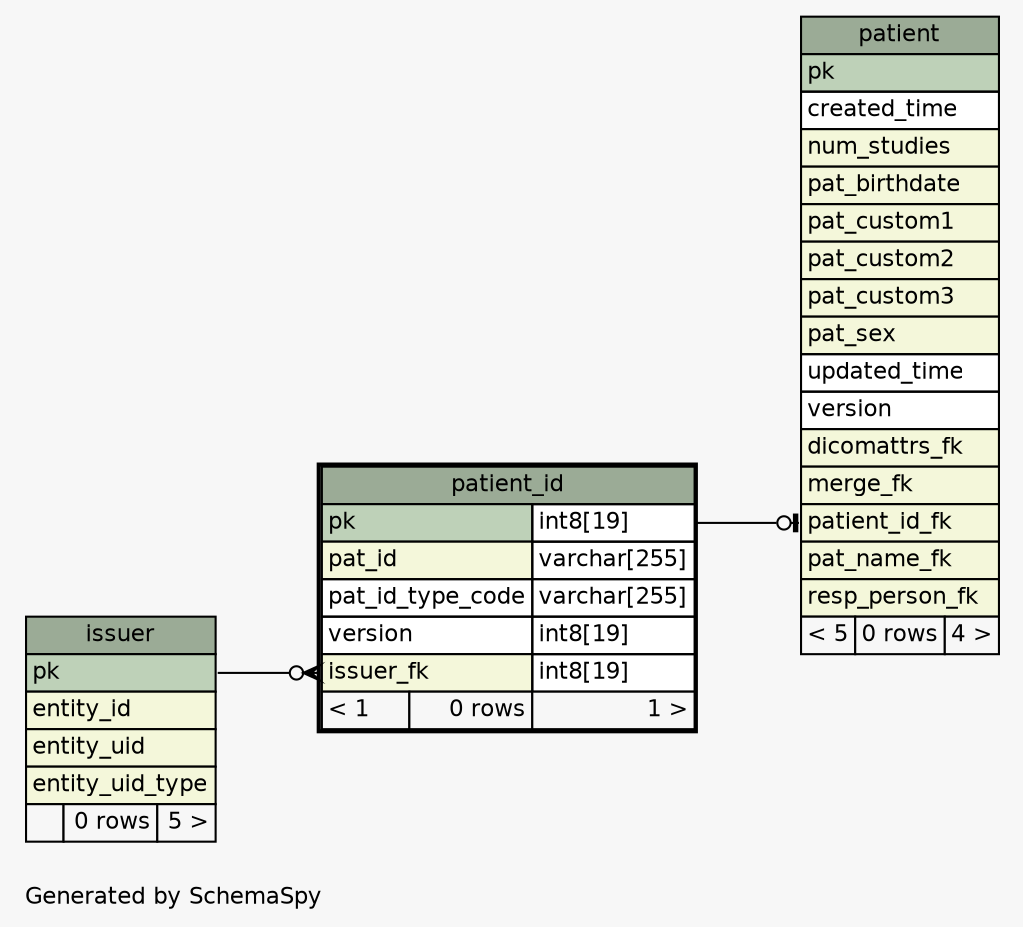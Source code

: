 // dot 2.38.0 on Linux 4.13.0-37-generic
// SchemaSpy rev 590
digraph "oneDegreeRelationshipsDiagram" {
  graph [
    rankdir="RL"
    bgcolor="#f7f7f7"
    label="\nGenerated by SchemaSpy"
    labeljust="l"
    nodesep="0.18"
    ranksep="0.46"
    fontname="Helvetica"
    fontsize="11"
  ];
  node [
    fontname="Helvetica"
    fontsize="11"
    shape="plaintext"
  ];
  edge [
    arrowsize="0.8"
  ];
  "patient":"patient_id_fk":w -> "patient_id":"pk.type":e [arrowhead=none dir=back arrowtail=teeodot];
  "patient_id":"issuer_fk":w -> "issuer":"pk":e [arrowhead=none dir=back arrowtail=crowodot];
  "issuer" [
    label=<
    <TABLE BORDER="0" CELLBORDER="1" CELLSPACING="0" BGCOLOR="#ffffff">
      <TR><TD COLSPAN="3" BGCOLOR="#9bab96" ALIGN="CENTER">issuer</TD></TR>
      <TR><TD PORT="pk" COLSPAN="3" BGCOLOR="#bed1b8" ALIGN="LEFT">pk</TD></TR>
      <TR><TD PORT="entity_id" COLSPAN="3" BGCOLOR="#f4f7da" ALIGN="LEFT">entity_id</TD></TR>
      <TR><TD PORT="entity_uid" COLSPAN="3" BGCOLOR="#f4f7da" ALIGN="LEFT">entity_uid</TD></TR>
      <TR><TD PORT="entity_uid_type" COLSPAN="3" BGCOLOR="#f4f7da" ALIGN="LEFT">entity_uid_type</TD></TR>
      <TR><TD ALIGN="LEFT" BGCOLOR="#f7f7f7">  </TD><TD ALIGN="RIGHT" BGCOLOR="#f7f7f7">0 rows</TD><TD ALIGN="RIGHT" BGCOLOR="#f7f7f7">5 &gt;</TD></TR>
    </TABLE>>
    URL="issuer.html"
    tooltip="issuer"
  ];
  "patient" [
    label=<
    <TABLE BORDER="0" CELLBORDER="1" CELLSPACING="0" BGCOLOR="#ffffff">
      <TR><TD COLSPAN="3" BGCOLOR="#9bab96" ALIGN="CENTER">patient</TD></TR>
      <TR><TD PORT="pk" COLSPAN="3" BGCOLOR="#bed1b8" ALIGN="LEFT">pk</TD></TR>
      <TR><TD PORT="created_time" COLSPAN="3" ALIGN="LEFT">created_time</TD></TR>
      <TR><TD PORT="num_studies" COLSPAN="3" BGCOLOR="#f4f7da" ALIGN="LEFT">num_studies</TD></TR>
      <TR><TD PORT="pat_birthdate" COLSPAN="3" BGCOLOR="#f4f7da" ALIGN="LEFT">pat_birthdate</TD></TR>
      <TR><TD PORT="pat_custom1" COLSPAN="3" BGCOLOR="#f4f7da" ALIGN="LEFT">pat_custom1</TD></TR>
      <TR><TD PORT="pat_custom2" COLSPAN="3" BGCOLOR="#f4f7da" ALIGN="LEFT">pat_custom2</TD></TR>
      <TR><TD PORT="pat_custom3" COLSPAN="3" BGCOLOR="#f4f7da" ALIGN="LEFT">pat_custom3</TD></TR>
      <TR><TD PORT="pat_sex" COLSPAN="3" BGCOLOR="#f4f7da" ALIGN="LEFT">pat_sex</TD></TR>
      <TR><TD PORT="updated_time" COLSPAN="3" ALIGN="LEFT">updated_time</TD></TR>
      <TR><TD PORT="version" COLSPAN="3" ALIGN="LEFT">version</TD></TR>
      <TR><TD PORT="dicomattrs_fk" COLSPAN="3" BGCOLOR="#f4f7da" ALIGN="LEFT">dicomattrs_fk</TD></TR>
      <TR><TD PORT="merge_fk" COLSPAN="3" BGCOLOR="#f4f7da" ALIGN="LEFT">merge_fk</TD></TR>
      <TR><TD PORT="patient_id_fk" COLSPAN="3" BGCOLOR="#f4f7da" ALIGN="LEFT">patient_id_fk</TD></TR>
      <TR><TD PORT="pat_name_fk" COLSPAN="3" BGCOLOR="#f4f7da" ALIGN="LEFT">pat_name_fk</TD></TR>
      <TR><TD PORT="resp_person_fk" COLSPAN="3" BGCOLOR="#f4f7da" ALIGN="LEFT">resp_person_fk</TD></TR>
      <TR><TD ALIGN="LEFT" BGCOLOR="#f7f7f7">&lt; 5</TD><TD ALIGN="RIGHT" BGCOLOR="#f7f7f7">0 rows</TD><TD ALIGN="RIGHT" BGCOLOR="#f7f7f7">4 &gt;</TD></TR>
    </TABLE>>
    URL="patient.html"
    tooltip="patient"
  ];
  "patient_id" [
    label=<
    <TABLE BORDER="2" CELLBORDER="1" CELLSPACING="0" BGCOLOR="#ffffff">
      <TR><TD COLSPAN="3" BGCOLOR="#9bab96" ALIGN="CENTER">patient_id</TD></TR>
      <TR><TD PORT="pk" COLSPAN="2" BGCOLOR="#bed1b8" ALIGN="LEFT">pk</TD><TD PORT="pk.type" ALIGN="LEFT">int8[19]</TD></TR>
      <TR><TD PORT="pat_id" COLSPAN="2" BGCOLOR="#f4f7da" ALIGN="LEFT">pat_id</TD><TD PORT="pat_id.type" ALIGN="LEFT">varchar[255]</TD></TR>
      <TR><TD PORT="pat_id_type_code" COLSPAN="2" ALIGN="LEFT">pat_id_type_code</TD><TD PORT="pat_id_type_code.type" ALIGN="LEFT">varchar[255]</TD></TR>
      <TR><TD PORT="version" COLSPAN="2" ALIGN="LEFT">version</TD><TD PORT="version.type" ALIGN="LEFT">int8[19]</TD></TR>
      <TR><TD PORT="issuer_fk" COLSPAN="2" BGCOLOR="#f4f7da" ALIGN="LEFT">issuer_fk</TD><TD PORT="issuer_fk.type" ALIGN="LEFT">int8[19]</TD></TR>
      <TR><TD ALIGN="LEFT" BGCOLOR="#f7f7f7">&lt; 1</TD><TD ALIGN="RIGHT" BGCOLOR="#f7f7f7">0 rows</TD><TD ALIGN="RIGHT" BGCOLOR="#f7f7f7">1 &gt;</TD></TR>
    </TABLE>>
    URL="patient_id.html"
    tooltip="patient_id"
  ];
}
